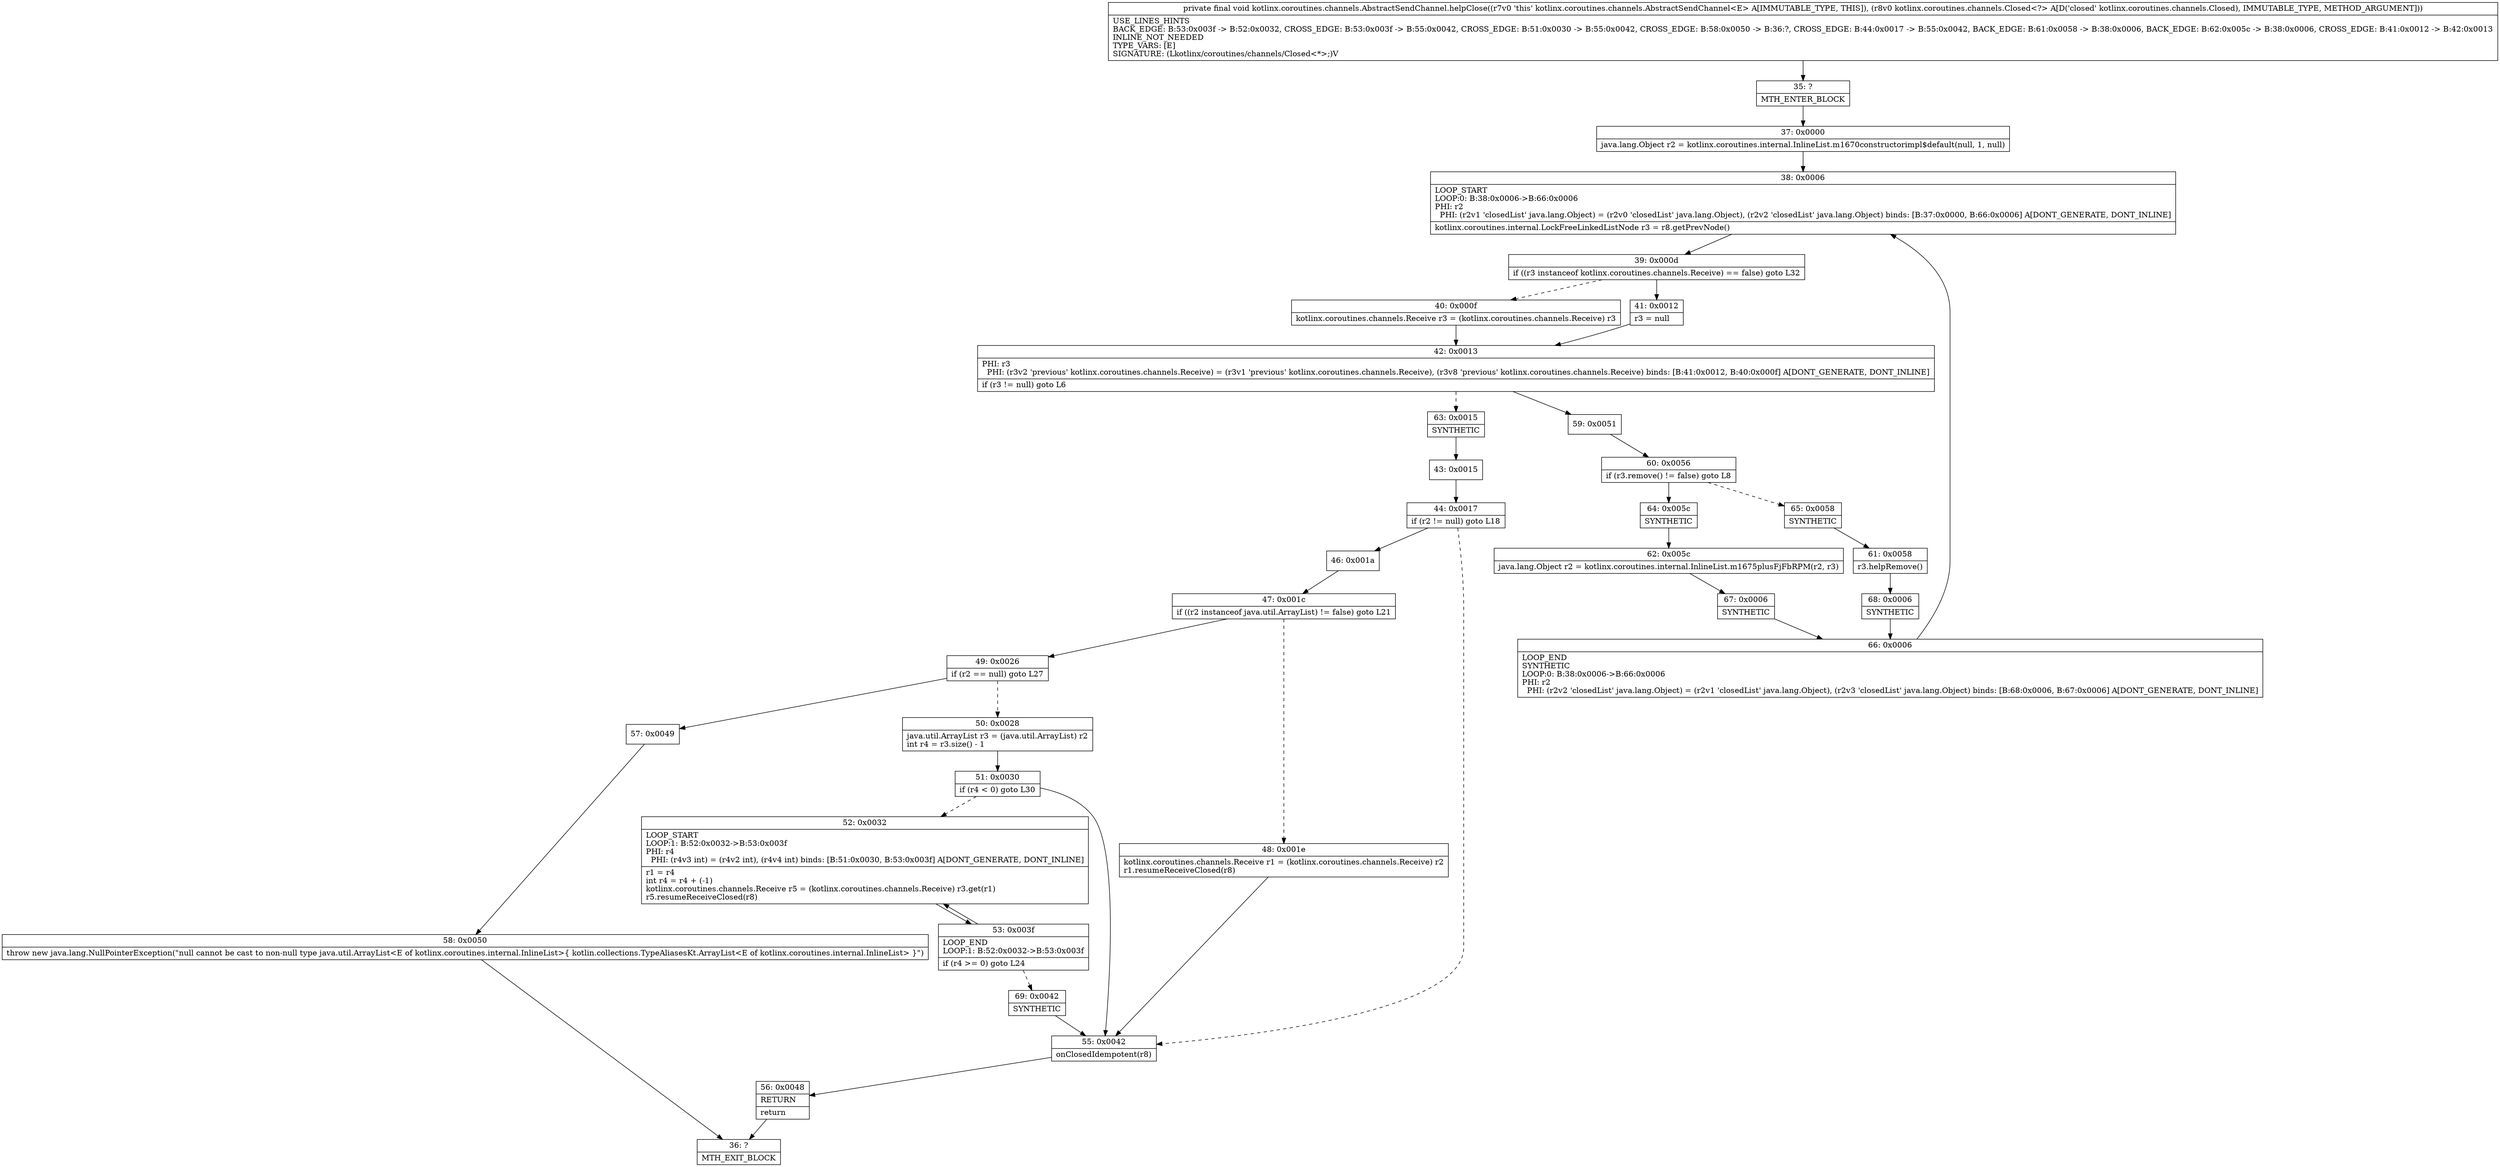 digraph "CFG forkotlinx.coroutines.channels.AbstractSendChannel.helpClose(Lkotlinx\/coroutines\/channels\/Closed;)V" {
Node_35 [shape=record,label="{35\:\ ?|MTH_ENTER_BLOCK\l}"];
Node_37 [shape=record,label="{37\:\ 0x0000|java.lang.Object r2 = kotlinx.coroutines.internal.InlineList.m1670constructorimpl$default(null, 1, null)\l}"];
Node_38 [shape=record,label="{38\:\ 0x0006|LOOP_START\lLOOP:0: B:38:0x0006\-\>B:66:0x0006\lPHI: r2 \l  PHI: (r2v1 'closedList' java.lang.Object) = (r2v0 'closedList' java.lang.Object), (r2v2 'closedList' java.lang.Object) binds: [B:37:0x0000, B:66:0x0006] A[DONT_GENERATE, DONT_INLINE]\l|kotlinx.coroutines.internal.LockFreeLinkedListNode r3 = r8.getPrevNode()\l}"];
Node_39 [shape=record,label="{39\:\ 0x000d|if ((r3 instanceof kotlinx.coroutines.channels.Receive) == false) goto L32\l}"];
Node_40 [shape=record,label="{40\:\ 0x000f|kotlinx.coroutines.channels.Receive r3 = (kotlinx.coroutines.channels.Receive) r3\l}"];
Node_42 [shape=record,label="{42\:\ 0x0013|PHI: r3 \l  PHI: (r3v2 'previous' kotlinx.coroutines.channels.Receive) = (r3v1 'previous' kotlinx.coroutines.channels.Receive), (r3v8 'previous' kotlinx.coroutines.channels.Receive) binds: [B:41:0x0012, B:40:0x000f] A[DONT_GENERATE, DONT_INLINE]\l|if (r3 != null) goto L6\l}"];
Node_59 [shape=record,label="{59\:\ 0x0051}"];
Node_60 [shape=record,label="{60\:\ 0x0056|if (r3.remove() != false) goto L8\l}"];
Node_64 [shape=record,label="{64\:\ 0x005c|SYNTHETIC\l}"];
Node_62 [shape=record,label="{62\:\ 0x005c|java.lang.Object r2 = kotlinx.coroutines.internal.InlineList.m1675plusFjFbRPM(r2, r3)\l}"];
Node_67 [shape=record,label="{67\:\ 0x0006|SYNTHETIC\l}"];
Node_66 [shape=record,label="{66\:\ 0x0006|LOOP_END\lSYNTHETIC\lLOOP:0: B:38:0x0006\-\>B:66:0x0006\lPHI: r2 \l  PHI: (r2v2 'closedList' java.lang.Object) = (r2v1 'closedList' java.lang.Object), (r2v3 'closedList' java.lang.Object) binds: [B:68:0x0006, B:67:0x0006] A[DONT_GENERATE, DONT_INLINE]\l}"];
Node_65 [shape=record,label="{65\:\ 0x0058|SYNTHETIC\l}"];
Node_61 [shape=record,label="{61\:\ 0x0058|r3.helpRemove()\l}"];
Node_68 [shape=record,label="{68\:\ 0x0006|SYNTHETIC\l}"];
Node_63 [shape=record,label="{63\:\ 0x0015|SYNTHETIC\l}"];
Node_43 [shape=record,label="{43\:\ 0x0015}"];
Node_44 [shape=record,label="{44\:\ 0x0017|if (r2 != null) goto L18\l}"];
Node_46 [shape=record,label="{46\:\ 0x001a}"];
Node_47 [shape=record,label="{47\:\ 0x001c|if ((r2 instanceof java.util.ArrayList) != false) goto L21\l}"];
Node_48 [shape=record,label="{48\:\ 0x001e|kotlinx.coroutines.channels.Receive r1 = (kotlinx.coroutines.channels.Receive) r2\lr1.resumeReceiveClosed(r8)\l}"];
Node_49 [shape=record,label="{49\:\ 0x0026|if (r2 == null) goto L27\l}"];
Node_50 [shape=record,label="{50\:\ 0x0028|java.util.ArrayList r3 = (java.util.ArrayList) r2\lint r4 = r3.size() \- 1\l}"];
Node_51 [shape=record,label="{51\:\ 0x0030|if (r4 \< 0) goto L30\l}"];
Node_52 [shape=record,label="{52\:\ 0x0032|LOOP_START\lLOOP:1: B:52:0x0032\-\>B:53:0x003f\lPHI: r4 \l  PHI: (r4v3 int) = (r4v2 int), (r4v4 int) binds: [B:51:0x0030, B:53:0x003f] A[DONT_GENERATE, DONT_INLINE]\l|r1 = r4\lint r4 = r4 + (\-1)\lkotlinx.coroutines.channels.Receive r5 = (kotlinx.coroutines.channels.Receive) r3.get(r1)\lr5.resumeReceiveClosed(r8)\l}"];
Node_53 [shape=record,label="{53\:\ 0x003f|LOOP_END\lLOOP:1: B:52:0x0032\-\>B:53:0x003f\l|if (r4 \>= 0) goto L24\l}"];
Node_69 [shape=record,label="{69\:\ 0x0042|SYNTHETIC\l}"];
Node_57 [shape=record,label="{57\:\ 0x0049}"];
Node_58 [shape=record,label="{58\:\ 0x0050|throw new java.lang.NullPointerException(\"null cannot be cast to non\-null type java.util.ArrayList\<E of kotlinx.coroutines.internal.InlineList\>\{ kotlin.collections.TypeAliasesKt.ArrayList\<E of kotlinx.coroutines.internal.InlineList\> \}\")\l}"];
Node_36 [shape=record,label="{36\:\ ?|MTH_EXIT_BLOCK\l}"];
Node_55 [shape=record,label="{55\:\ 0x0042|onClosedIdempotent(r8)\l}"];
Node_56 [shape=record,label="{56\:\ 0x0048|RETURN\l|return\l}"];
Node_41 [shape=record,label="{41\:\ 0x0012|r3 = null\l}"];
MethodNode[shape=record,label="{private final void kotlinx.coroutines.channels.AbstractSendChannel.helpClose((r7v0 'this' kotlinx.coroutines.channels.AbstractSendChannel\<E\> A[IMMUTABLE_TYPE, THIS]), (r8v0 kotlinx.coroutines.channels.Closed\<?\> A[D('closed' kotlinx.coroutines.channels.Closed), IMMUTABLE_TYPE, METHOD_ARGUMENT]))  | USE_LINES_HINTS\lBACK_EDGE: B:53:0x003f \-\> B:52:0x0032, CROSS_EDGE: B:53:0x003f \-\> B:55:0x0042, CROSS_EDGE: B:51:0x0030 \-\> B:55:0x0042, CROSS_EDGE: B:58:0x0050 \-\> B:36:?, CROSS_EDGE: B:44:0x0017 \-\> B:55:0x0042, BACK_EDGE: B:61:0x0058 \-\> B:38:0x0006, BACK_EDGE: B:62:0x005c \-\> B:38:0x0006, CROSS_EDGE: B:41:0x0012 \-\> B:42:0x0013\lINLINE_NOT_NEEDED\lTYPE_VARS: [E]\lSIGNATURE: (Lkotlinx\/coroutines\/channels\/Closed\<*\>;)V\l}"];
MethodNode -> Node_35;Node_35 -> Node_37;
Node_37 -> Node_38;
Node_38 -> Node_39;
Node_39 -> Node_40[style=dashed];
Node_39 -> Node_41;
Node_40 -> Node_42;
Node_42 -> Node_59;
Node_42 -> Node_63[style=dashed];
Node_59 -> Node_60;
Node_60 -> Node_64;
Node_60 -> Node_65[style=dashed];
Node_64 -> Node_62;
Node_62 -> Node_67;
Node_67 -> Node_66;
Node_66 -> Node_38;
Node_65 -> Node_61;
Node_61 -> Node_68;
Node_68 -> Node_66;
Node_63 -> Node_43;
Node_43 -> Node_44;
Node_44 -> Node_46;
Node_44 -> Node_55[style=dashed];
Node_46 -> Node_47;
Node_47 -> Node_48[style=dashed];
Node_47 -> Node_49;
Node_48 -> Node_55;
Node_49 -> Node_50[style=dashed];
Node_49 -> Node_57;
Node_50 -> Node_51;
Node_51 -> Node_52[style=dashed];
Node_51 -> Node_55;
Node_52 -> Node_53;
Node_53 -> Node_52;
Node_53 -> Node_69[style=dashed];
Node_69 -> Node_55;
Node_57 -> Node_58;
Node_58 -> Node_36;
Node_55 -> Node_56;
Node_56 -> Node_36;
Node_41 -> Node_42;
}

